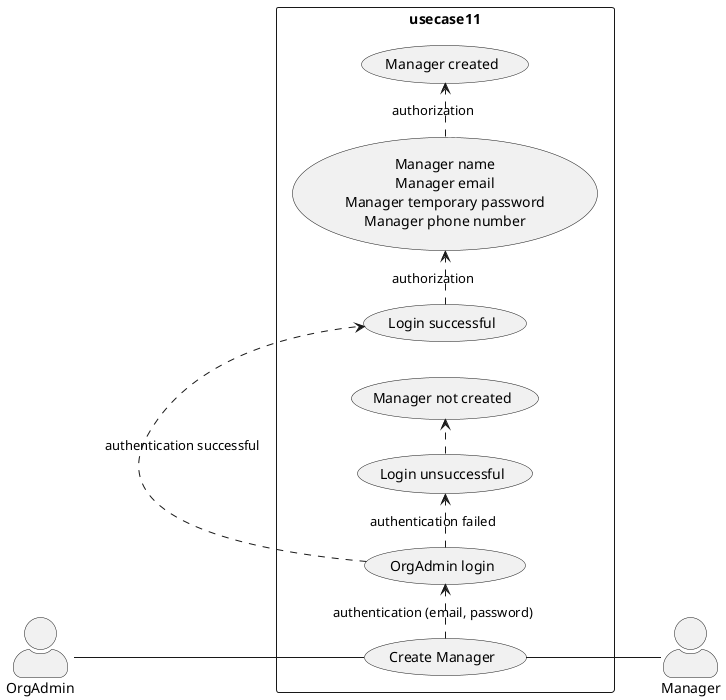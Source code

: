 @startuml OrgAdmin Create Manager

skinparam actorStyle awesome
left to right direction
skinparam packageStyle rectangle

actor OrgAdmin
actor Manager

rectangle usecase11{
  OrgAdmin-- (Create Manager)
  (Create Manager) .> (OrgAdmin login) : authentication (email, password)
  (OrgAdmin login) .> (Login successful) : authentication successful
  (Login successful) .> (Manager name\nManager email\nManager temporary password\nManager phone number) : authorization
  (Manager name\nManager email\nManager temporary password\nManager phone number) .> (Manager created) : authorization 
  (OrgAdmin login) .> (Login unsuccessful) : authentication failed
  (Login unsuccessful) .> (Manager not created)  
  (Create Manager)-- Manager
}

@enduml